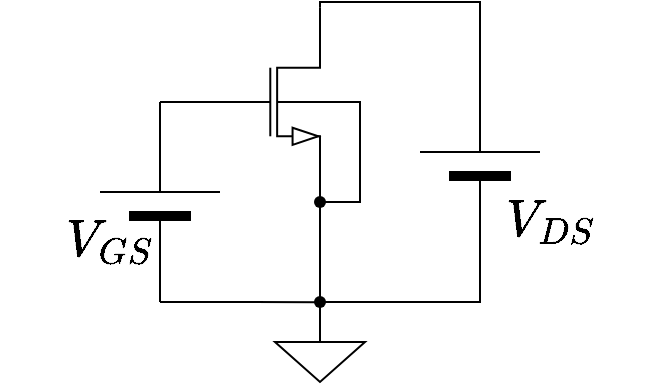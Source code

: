 <mxfile version="21.6.1" type="device">
  <diagram id="ffSt11Aic0SPQzXxFWyP" name="ページ1">
    <mxGraphModel dx="675" dy="390" grid="1" gridSize="10" guides="1" tooltips="1" connect="1" arrows="1" fold="1" page="1" pageScale="1" pageWidth="827" pageHeight="1169" math="1" shadow="0">
      <root>
        <mxCell id="0" />
        <mxCell id="1" parent="0" />
        <mxCell id="tqNEZdJ0vhDyCT2NvU5I-2" style="edgeStyle=orthogonalEdgeStyle;rounded=0;orthogonalLoop=1;jettySize=auto;html=1;exitX=0;exitY=0.5;exitDx=0;exitDy=0;exitPerimeter=0;endArrow=none;endFill=0;" edge="1" parent="1" source="oTj9X2t0uSeISBZVKZwC-3">
          <mxGeometry relative="1" as="geometry">
            <mxPoint x="320" y="300.143" as="targetPoint" />
            <Array as="points">
              <mxPoint x="270" y="300" />
              <mxPoint x="270" y="300" />
            </Array>
          </mxGeometry>
        </mxCell>
        <mxCell id="tqNEZdJ0vhDyCT2NvU5I-3" style="edgeStyle=orthogonalEdgeStyle;shape=connector;rounded=0;orthogonalLoop=1;jettySize=auto;html=1;exitX=1;exitY=0.5;exitDx=0;exitDy=0;exitPerimeter=0;entryX=0;entryY=0.5;entryDx=0;entryDy=0;entryPerimeter=0;labelBackgroundColor=default;strokeColor=default;fontFamily=Helvetica;fontSize=11;fontColor=default;endArrow=none;endFill=0;" edge="1" parent="1" source="oTj9X2t0uSeISBZVKZwC-3" target="tqNEZdJ0vhDyCT2NvU5I-1">
          <mxGeometry relative="1" as="geometry" />
        </mxCell>
        <mxCell id="oTj9X2t0uSeISBZVKZwC-3" value="" style="verticalLabelPosition=bottom;shadow=0;dashed=0;align=center;fillColor=strokeColor;html=1;verticalAlign=top;strokeWidth=1;shape=mxgraph.electrical.miscellaneous.monocell_battery;direction=north;" parent="1" vertex="1">
          <mxGeometry x="210" y="200" width="60" height="100" as="geometry" />
        </mxCell>
        <mxCell id="oTj9X2t0uSeISBZVKZwC-8" style="edgeStyle=orthogonalEdgeStyle;shape=connector;rounded=0;orthogonalLoop=1;jettySize=auto;html=1;exitX=0;exitY=0.5;exitDx=0;exitDy=0;exitPerimeter=0;entryX=1;entryY=1;entryDx=0;entryDy=0;entryPerimeter=0;labelBackgroundColor=default;strokeColor=default;fontFamily=Helvetica;fontSize=11;fontColor=default;endArrow=none;endFill=0;" parent="1" source="oTj9X2t0uSeISBZVKZwC-4" edge="1">
          <mxGeometry relative="1" as="geometry">
            <Array as="points">
              <mxPoint x="400" y="300" />
              <mxPoint x="320" y="300" />
            </Array>
            <mxPoint x="320" y="247.143" as="targetPoint" />
          </mxGeometry>
        </mxCell>
        <mxCell id="tqNEZdJ0vhDyCT2NvU5I-4" style="edgeStyle=orthogonalEdgeStyle;shape=connector;rounded=0;orthogonalLoop=1;jettySize=auto;html=1;exitX=1;exitY=0.5;exitDx=0;exitDy=0;exitPerimeter=0;entryX=1;entryY=0;entryDx=0;entryDy=0;entryPerimeter=0;labelBackgroundColor=default;strokeColor=default;fontFamily=Helvetica;fontSize=11;fontColor=default;endArrow=none;endFill=0;" edge="1" parent="1" source="oTj9X2t0uSeISBZVKZwC-4" target="tqNEZdJ0vhDyCT2NvU5I-1">
          <mxGeometry relative="1" as="geometry">
            <Array as="points">
              <mxPoint x="400" y="150" />
              <mxPoint x="320" y="150" />
            </Array>
          </mxGeometry>
        </mxCell>
        <mxCell id="oTj9X2t0uSeISBZVKZwC-4" value="" style="verticalLabelPosition=bottom;shadow=0;dashed=0;align=center;fillColor=strokeColor;html=1;verticalAlign=top;strokeWidth=1;shape=mxgraph.electrical.miscellaneous.monocell_battery;direction=north;" parent="1" vertex="1">
          <mxGeometry x="370" y="180" width="60" height="100" as="geometry" />
        </mxCell>
        <mxCell id="oTj9X2t0uSeISBZVKZwC-12" style="edgeStyle=orthogonalEdgeStyle;shape=connector;rounded=0;orthogonalLoop=1;jettySize=auto;html=1;exitX=0.5;exitY=0;exitDx=0;exitDy=0;exitPerimeter=0;labelBackgroundColor=default;strokeColor=default;fontFamily=Helvetica;fontSize=11;fontColor=default;endArrow=none;endFill=0;" parent="1" source="oTj9X2t0uSeISBZVKZwC-11" edge="1">
          <mxGeometry relative="1" as="geometry">
            <mxPoint x="320" y="260" as="targetPoint" />
          </mxGeometry>
        </mxCell>
        <mxCell id="oTj9X2t0uSeISBZVKZwC-11" value="" style="pointerEvents=1;verticalLabelPosition=bottom;shadow=0;dashed=0;align=center;html=1;verticalAlign=top;shape=mxgraph.electrical.signal_sources.signal_ground;fontFamily=Helvetica;fontSize=11;fontColor=default;" parent="1" vertex="1">
          <mxGeometry x="297.5" y="310" width="45" height="30" as="geometry" />
        </mxCell>
        <mxCell id="oTj9X2t0uSeISBZVKZwC-13" value="" style="shape=waypoint;sketch=0;fillStyle=solid;size=6;pointerEvents=1;points=[];fillColor=none;resizable=0;rotatable=0;perimeter=centerPerimeter;snapToPoint=1;fontFamily=Helvetica;fontSize=11;fontColor=default;" parent="1" vertex="1">
          <mxGeometry x="300" y="280" width="40" height="40" as="geometry" />
        </mxCell>
        <mxCell id="oTj9X2t0uSeISBZVKZwC-14" value="" style="shape=waypoint;sketch=0;fillStyle=solid;size=6;pointerEvents=1;points=[];fillColor=none;resizable=0;rotatable=0;perimeter=centerPerimeter;snapToPoint=1;fontFamily=Helvetica;fontSize=11;fontColor=default;" parent="1" vertex="1">
          <mxGeometry x="300" y="230" width="40" height="40" as="geometry" />
        </mxCell>
        <mxCell id="oTj9X2t0uSeISBZVKZwC-16" value="&lt;font style=&quot;font-size: 22px;&quot;&gt;`V_{GS}`&lt;/font&gt;" style="text;html=1;align=center;verticalAlign=middle;resizable=0;points=[];autosize=1;strokeColor=none;fillColor=none;fontSize=11;fontFamily=Helvetica;fontColor=default;" parent="1" vertex="1">
          <mxGeometry x="160" y="250" width="110" height="40" as="geometry" />
        </mxCell>
        <mxCell id="oTj9X2t0uSeISBZVKZwC-17" value="&lt;font style=&quot;font-size: 22px;&quot;&gt;`V_{DS}`&lt;/font&gt;" style="text;html=1;align=center;verticalAlign=middle;resizable=0;points=[];autosize=1;strokeColor=none;fillColor=none;fontSize=11;fontFamily=Helvetica;fontColor=default;" parent="1" vertex="1">
          <mxGeometry x="380" y="240" width="110" height="40" as="geometry" />
        </mxCell>
        <mxCell id="tqNEZdJ0vhDyCT2NvU5I-1" value="" style="verticalLabelPosition=bottom;shadow=0;dashed=0;align=center;html=1;verticalAlign=top;shape=mxgraph.electrical.transistors.nmos_bulk;pointerEvents=1;" vertex="1" parent="1">
          <mxGeometry x="260" y="150" width="60" height="100" as="geometry" />
        </mxCell>
        <mxCell id="tqNEZdJ0vhDyCT2NvU5I-5" style="edgeStyle=orthogonalEdgeStyle;shape=connector;rounded=0;orthogonalLoop=1;jettySize=auto;html=1;exitX=1;exitY=0.5;exitDx=0;exitDy=0;exitPerimeter=0;entryX=1;entryY=1;entryDx=0;entryDy=0;entryPerimeter=0;labelBackgroundColor=default;strokeColor=default;fontFamily=Helvetica;fontSize=11;fontColor=default;endArrow=none;endFill=0;" edge="1" parent="1" source="tqNEZdJ0vhDyCT2NvU5I-1" target="tqNEZdJ0vhDyCT2NvU5I-1">
          <mxGeometry relative="1" as="geometry">
            <Array as="points">
              <mxPoint x="340" y="200" />
              <mxPoint x="340" y="250" />
              <mxPoint x="320" y="250" />
            </Array>
          </mxGeometry>
        </mxCell>
      </root>
    </mxGraphModel>
  </diagram>
</mxfile>
